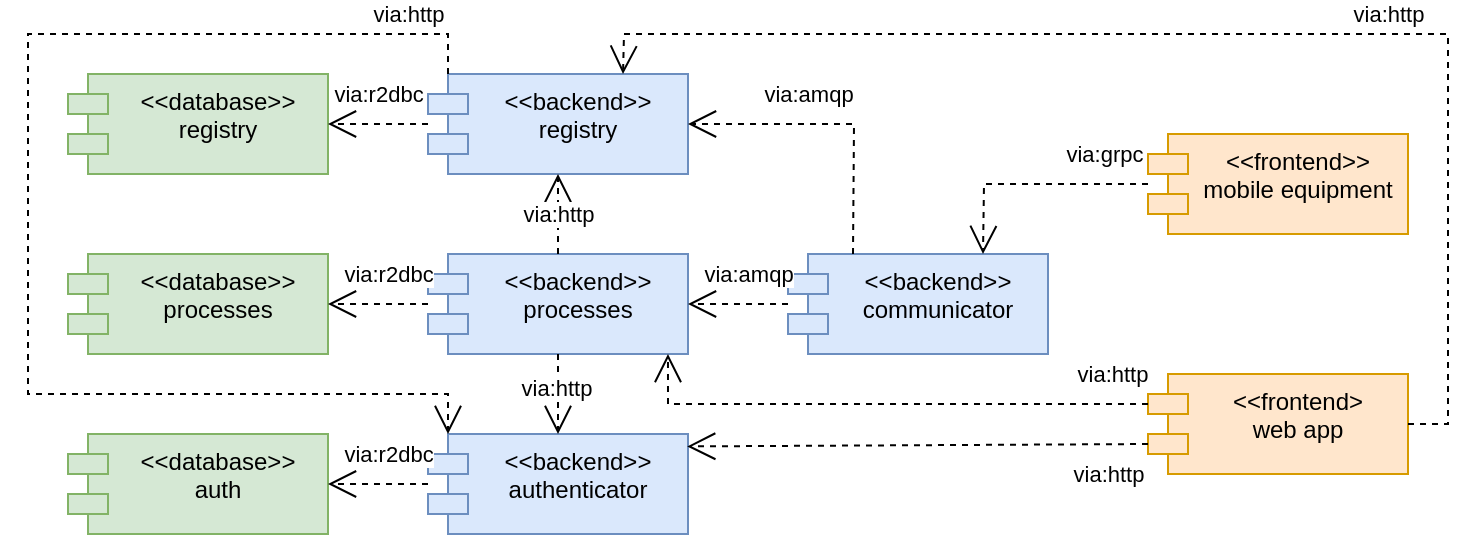 <mxfile version="18.1.1" type="device"><diagram id="lGaLrvLokVer3HdmqMPs" name="Page-1"><mxGraphModel dx="850" dy="561" grid="1" gridSize="10" guides="1" tooltips="1" connect="1" arrows="1" fold="1" page="1" pageScale="1" pageWidth="827" pageHeight="1169" math="0" shadow="0"><root><mxCell id="0"/><mxCell id="1" parent="0"/><mxCell id="GDusA6kNEsmoBfDs__yX-1" value="&lt;&lt;database&gt;&gt;&#10;registry" style="shape=module;align=left;spacingLeft=20;align=center;verticalAlign=top;fillColor=#d5e8d4;strokeColor=#82b366;" parent="1" vertex="1"><mxGeometry x="40" y="40" width="130" height="50" as="geometry"/></mxCell><mxCell id="GDusA6kNEsmoBfDs__yX-4" value="&lt;&lt;database&gt;&gt;&#10;processes" style="shape=module;align=left;spacingLeft=20;align=center;verticalAlign=top;fillColor=#d5e8d4;strokeColor=#82b366;" parent="1" vertex="1"><mxGeometry x="40" y="130" width="130" height="50" as="geometry"/></mxCell><mxCell id="GDusA6kNEsmoBfDs__yX-7" value="&lt;&lt;backend&gt;&gt;&#10;registry" style="shape=module;align=left;spacingLeft=20;align=center;verticalAlign=top;fillColor=#dae8fc;strokeColor=#6c8ebf;" parent="1" vertex="1"><mxGeometry x="220" y="40" width="130" height="50" as="geometry"/></mxCell><mxCell id="GDusA6kNEsmoBfDs__yX-8" value="&lt;&lt;backend&gt;&gt;&#10;processes" style="shape=module;align=left;spacingLeft=20;align=center;verticalAlign=top;fillColor=#dae8fc;strokeColor=#6c8ebf;" parent="1" vertex="1"><mxGeometry x="220" y="130" width="130" height="50" as="geometry"/></mxCell><mxCell id="GDusA6kNEsmoBfDs__yX-9" value="&lt;&lt;backend&gt;&gt;&#10;communicator" style="shape=module;align=left;spacingLeft=20;align=center;verticalAlign=top;fillColor=#dae8fc;strokeColor=#6c8ebf;" parent="1" vertex="1"><mxGeometry x="400" y="130" width="130" height="50" as="geometry"/></mxCell><mxCell id="GDusA6kNEsmoBfDs__yX-24" value="&lt;&lt;frontend&gt;&gt;&#10;mobile equipment" style="shape=module;align=left;spacingLeft=20;align=center;verticalAlign=top;fillColor=#ffe6cc;strokeColor=#d79b00;" parent="1" vertex="1"><mxGeometry x="580" y="70" width="130" height="50" as="geometry"/></mxCell><mxCell id="GDusA6kNEsmoBfDs__yX-26" value="&lt;&lt;frontend&gt;&#10;web app" style="shape=module;align=left;spacingLeft=20;align=center;verticalAlign=top;fillColor=#ffe6cc;strokeColor=#d79b00;" parent="1" vertex="1"><mxGeometry x="580" y="190" width="130" height="50" as="geometry"/></mxCell><mxCell id="MtFRxh0cSr4Zx_pq4QHu-1" value="&lt;&lt;backend&gt;&gt;&#10;authenticator" style="shape=module;align=left;spacingLeft=20;align=center;verticalAlign=top;fillColor=#dae8fc;strokeColor=#6c8ebf;" vertex="1" parent="1"><mxGeometry x="220" y="220" width="130" height="50" as="geometry"/></mxCell><mxCell id="MtFRxh0cSr4Zx_pq4QHu-5" value="&lt;&lt;database&gt;&gt;&#10;auth" style="shape=module;align=left;spacingLeft=20;align=center;verticalAlign=top;fillColor=#d5e8d4;strokeColor=#82b366;" vertex="1" parent="1"><mxGeometry x="40" y="220" width="130" height="50" as="geometry"/></mxCell><mxCell id="MtFRxh0cSr4Zx_pq4QHu-7" value="via:r2dbc" style="endArrow=open;endFill=1;endSize=12;html=1;rounded=0;dashed=1;strokeWidth=1;" edge="1" parent="1" source="GDusA6kNEsmoBfDs__yX-7" target="GDusA6kNEsmoBfDs__yX-1"><mxGeometry y="-15" width="160" relative="1" as="geometry"><mxPoint x="80" y="360" as="sourcePoint"/><mxPoint x="240" y="360" as="targetPoint"/><mxPoint as="offset"/></mxGeometry></mxCell><mxCell id="MtFRxh0cSr4Zx_pq4QHu-9" value="" style="endArrow=open;endFill=1;endSize=12;html=1;rounded=0;dashed=1;strokeWidth=1;" edge="1" parent="1" source="MtFRxh0cSr4Zx_pq4QHu-1" target="MtFRxh0cSr4Zx_pq4QHu-5"><mxGeometry width="160" relative="1" as="geometry"><mxPoint x="170" y="370" as="sourcePoint"/><mxPoint x="330" y="370" as="targetPoint"/></mxGeometry></mxCell><mxCell id="MtFRxh0cSr4Zx_pq4QHu-11" value="via:r2dbc" style="edgeLabel;html=1;align=center;verticalAlign=middle;resizable=0;points=[];" vertex="1" connectable="0" parent="MtFRxh0cSr4Zx_pq4QHu-9"><mxGeometry x="0.12" y="1" relative="1" as="geometry"><mxPoint x="8" y="-16" as="offset"/></mxGeometry></mxCell><mxCell id="MtFRxh0cSr4Zx_pq4QHu-13" value="via:r2dbc" style="endArrow=open;endFill=1;endSize=12;html=1;rounded=0;dashed=1;strokeWidth=1;" edge="1" parent="1" source="GDusA6kNEsmoBfDs__yX-8" target="GDusA6kNEsmoBfDs__yX-4"><mxGeometry x="-0.2" y="-15" width="160" relative="1" as="geometry"><mxPoint x="350" y="190" as="sourcePoint"/><mxPoint x="510" y="190" as="targetPoint"/><mxPoint as="offset"/></mxGeometry></mxCell><mxCell id="MtFRxh0cSr4Zx_pq4QHu-14" value="via:grpc" style="endArrow=open;endFill=1;endSize=12;html=1;rounded=0;dashed=1;strokeWidth=1;entryX=0.75;entryY=0;entryDx=0;entryDy=0;" edge="1" parent="1" source="GDusA6kNEsmoBfDs__yX-24" target="GDusA6kNEsmoBfDs__yX-9"><mxGeometry x="-0.625" y="-15" width="160" relative="1" as="geometry"><mxPoint x="460" y="80" as="sourcePoint"/><mxPoint x="500" y="130" as="targetPoint"/><Array as="points"><mxPoint x="498" y="95"/></Array><mxPoint as="offset"/></mxGeometry></mxCell><mxCell id="MtFRxh0cSr4Zx_pq4QHu-16" value="via:http" style="endArrow=open;endFill=1;endSize=12;html=1;rounded=0;dashed=1;strokeWidth=1;exitX=0;exitY=0;exitDx=0;exitDy=15;exitPerimeter=0;entryX=0.923;entryY=1;entryDx=0;entryDy=0;entryPerimeter=0;" edge="1" parent="1" source="GDusA6kNEsmoBfDs__yX-26" target="GDusA6kNEsmoBfDs__yX-8"><mxGeometry x="-0.861" y="-15" width="160" relative="1" as="geometry"><mxPoint x="380" y="350" as="sourcePoint"/><mxPoint x="540" y="350" as="targetPoint"/><Array as="points"><mxPoint x="340" y="205"/></Array><mxPoint as="offset"/></mxGeometry></mxCell><mxCell id="MtFRxh0cSr4Zx_pq4QHu-17" value="via:http" style="endArrow=open;endFill=1;endSize=12;html=1;rounded=0;dashed=1;strokeWidth=1;exitX=0.5;exitY=0;exitDx=0;exitDy=0;entryX=0.5;entryY=1;entryDx=0;entryDy=0;" edge="1" parent="1" source="GDusA6kNEsmoBfDs__yX-8" target="GDusA6kNEsmoBfDs__yX-7"><mxGeometry width="160" relative="1" as="geometry"><mxPoint x="430" y="290" as="sourcePoint"/><mxPoint x="490" y="360" as="targetPoint"/></mxGeometry></mxCell><mxCell id="MtFRxh0cSr4Zx_pq4QHu-19" value="via:amqp" style="endArrow=open;endFill=1;endSize=12;html=1;rounded=0;dashed=1;strokeWidth=1;entryX=1;entryY=0.5;entryDx=0;entryDy=0;exitX=0.25;exitY=0;exitDx=0;exitDy=0;" edge="1" parent="1" source="GDusA6kNEsmoBfDs__yX-9" target="GDusA6kNEsmoBfDs__yX-7"><mxGeometry x="0.189" y="-15" width="160" relative="1" as="geometry"><mxPoint x="330" y="360" as="sourcePoint"/><mxPoint x="490" y="360" as="targetPoint"/><Array as="points"><mxPoint x="433" y="65"/></Array><mxPoint as="offset"/></mxGeometry></mxCell><mxCell id="MtFRxh0cSr4Zx_pq4QHu-20" value="via:amqp" style="endArrow=open;endFill=1;endSize=12;html=1;rounded=0;dashed=1;strokeWidth=1;" edge="1" parent="1" source="GDusA6kNEsmoBfDs__yX-9" target="GDusA6kNEsmoBfDs__yX-8"><mxGeometry x="-0.2" y="-15" width="160" relative="1" as="geometry"><mxPoint x="360" y="310" as="sourcePoint"/><mxPoint x="520" y="310" as="targetPoint"/><mxPoint as="offset"/></mxGeometry></mxCell><mxCell id="MtFRxh0cSr4Zx_pq4QHu-22" value="via:http" style="endArrow=open;endFill=1;endSize=12;html=1;rounded=0;dashed=1;strokeWidth=1;entryX=0.75;entryY=0;entryDx=0;entryDy=0;" edge="1" parent="1" source="GDusA6kNEsmoBfDs__yX-26" target="GDusA6kNEsmoBfDs__yX-7"><mxGeometry x="-0.243" y="-10" width="160" relative="1" as="geometry"><mxPoint x="410" y="350" as="sourcePoint"/><mxPoint x="570" y="350" as="targetPoint"/><Array as="points"><mxPoint x="730" y="215"/><mxPoint x="730" y="20"/><mxPoint x="318" y="20"/></Array><mxPoint as="offset"/></mxGeometry></mxCell><mxCell id="MtFRxh0cSr4Zx_pq4QHu-23" value="via:http" style="endArrow=open;endFill=1;endSize=12;html=1;rounded=0;dashed=1;strokeWidth=1;exitX=0;exitY=0;exitDx=0;exitDy=35;exitPerimeter=0;entryX=0.997;entryY=0.124;entryDx=0;entryDy=0;entryPerimeter=0;" edge="1" parent="1" source="GDusA6kNEsmoBfDs__yX-26" target="MtFRxh0cSr4Zx_pq4QHu-1"><mxGeometry x="-0.826" y="15" width="160" relative="1" as="geometry"><mxPoint x="300" y="350" as="sourcePoint"/><mxPoint x="460" y="350" as="targetPoint"/><Array as="points"/><mxPoint as="offset"/></mxGeometry></mxCell><mxCell id="MtFRxh0cSr4Zx_pq4QHu-24" value="" style="endArrow=open;endFill=1;endSize=12;html=1;rounded=0;dashed=1;strokeWidth=1;exitX=0.5;exitY=1;exitDx=0;exitDy=0;entryX=0.5;entryY=0;entryDx=0;entryDy=0;" edge="1" parent="1" source="GDusA6kNEsmoBfDs__yX-8" target="MtFRxh0cSr4Zx_pq4QHu-1"><mxGeometry width="160" relative="1" as="geometry"><mxPoint x="200" y="330" as="sourcePoint"/><mxPoint x="360" y="330" as="targetPoint"/></mxGeometry></mxCell><mxCell id="MtFRxh0cSr4Zx_pq4QHu-26" value="via:http" style="edgeLabel;html=1;align=center;verticalAlign=middle;resizable=0;points=[];" vertex="1" connectable="0" parent="MtFRxh0cSr4Zx_pq4QHu-24"><mxGeometry x="-0.139" y="-1" relative="1" as="geometry"><mxPoint as="offset"/></mxGeometry></mxCell><mxCell id="MtFRxh0cSr4Zx_pq4QHu-27" value="via:http" style="endArrow=open;endFill=1;endSize=12;html=1;rounded=0;dashed=1;strokeWidth=1;exitX=0;exitY=0;exitDx=10;exitDy=0;entryX=0;entryY=0;entryDx=10;entryDy=0;entryPerimeter=0;exitPerimeter=0;" edge="1" parent="1" source="GDusA6kNEsmoBfDs__yX-7" target="MtFRxh0cSr4Zx_pq4QHu-1"><mxGeometry x="-0.875" y="-10" width="160" relative="1" as="geometry"><mxPoint x="120" y="370" as="sourcePoint"/><mxPoint x="280" y="370" as="targetPoint"/><Array as="points"><mxPoint x="230" y="20"/><mxPoint x="20" y="20"/><mxPoint x="20" y="200"/><mxPoint x="230" y="200"/></Array><mxPoint as="offset"/></mxGeometry></mxCell></root></mxGraphModel></diagram></mxfile>